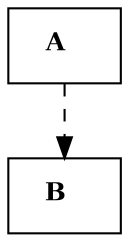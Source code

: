 digraph g {
  compound=true
  node[fontsize=12]
  edge[fontsize=12]

  g0 [shape="box" href="#!/?zoom=7fc56270e7a70fa81a5935b72eacbe29" tooltip="See more details about A" label=<
<b>A</b>
  >]
  g1 [shape="box" href="#!/?zoom=9d5ed678fe57bcca610140957afab571" tooltip="See more details about B" label=<
<b>B</b>
  >]

  g0 -> g1 [style="dashed"]
}
